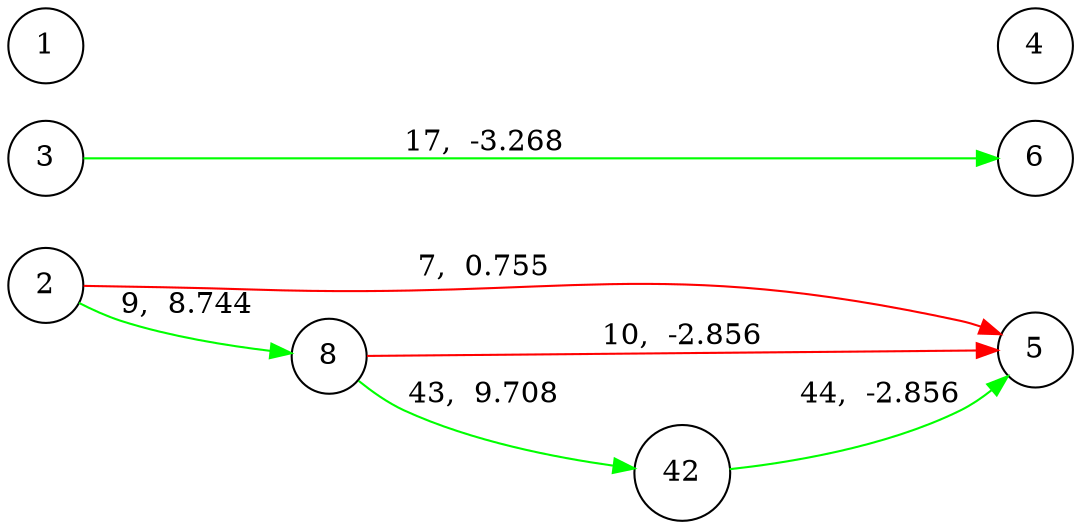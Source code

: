 digraph {
	rankdir=LR;
	node [shape=circle];
	2->5[color=red,label="7,  0.755",penwidth=1.0];
	2->8[color=green,label="9,  8.744",penwidth=1.0];
	3->6[color=green,label="17,  -3.268",penwidth=1.0];
	{rank=same; 1, 2, 3}
	8->5[color=red,label="10,  -2.856",penwidth=1.0];
	8->42[color=green,label="43,  9.708",penwidth=1.0];
	{rank=same; 8}
	42->5[color=green,label="44,  -2.856",penwidth=1.0];
	{rank=same; 42}
	{rank=same; 4, 5, 6}
}